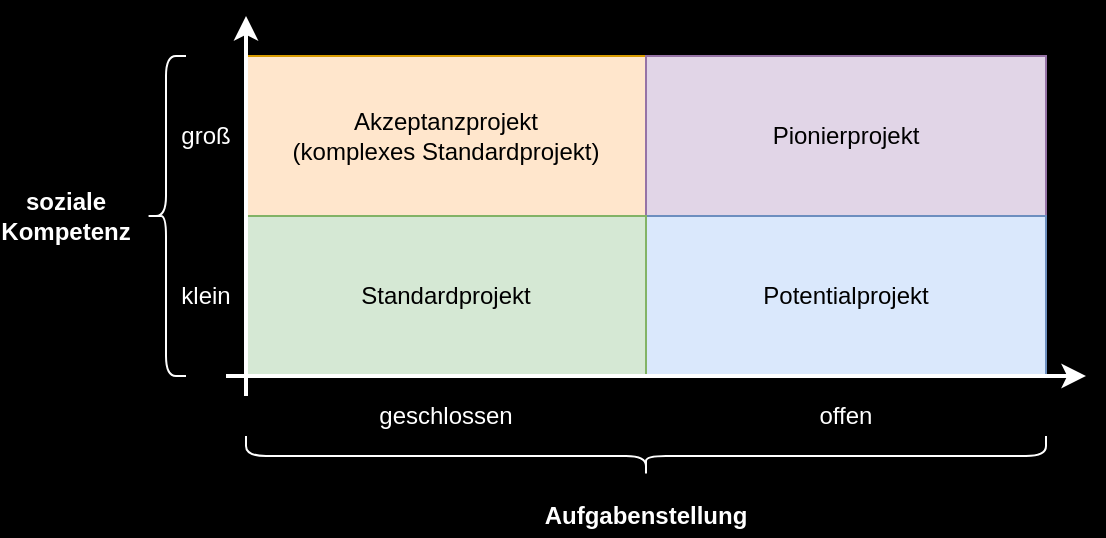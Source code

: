 <mxfile compressed="false" version="14.1.8" type="device">
  <diagram id="7R6dVYdDXXyjmVBWF1pv" name="Seite-1">
    <mxGraphModel dx="782" dy="497" grid="1" gridSize="10" guides="1" tooltips="1" connect="1" arrows="1" fold="1" page="1" pageScale="1" pageWidth="827" pageHeight="1169" background="#000000" math="0" shadow="0">
      <root>
        <mxCell id="0" />
        <mxCell id="1" parent="0" />
        <mxCell id="QBZ3JtobXY-l4nz9YO6q-1" value="Akzeptanzprojekt&lt;br&gt;(komplexes Standardprojekt)" style="rounded=0;whiteSpace=wrap;html=1;fillColor=#ffe6cc;strokeColor=#d79b00;" parent="1" vertex="1">
          <mxGeometry x="160" y="80" width="200" height="80" as="geometry" />
        </mxCell>
        <mxCell id="QBZ3JtobXY-l4nz9YO6q-2" value="Pionierprojekt" style="rounded=0;whiteSpace=wrap;html=1;fillColor=#e1d5e7;strokeColor=#9673a6;sketch=0;" parent="1" vertex="1">
          <mxGeometry x="360" y="80" width="200" height="80" as="geometry" />
        </mxCell>
        <mxCell id="QBZ3JtobXY-l4nz9YO6q-3" value="Potentialprojekt" style="rounded=0;whiteSpace=wrap;html=1;fillColor=#dae8fc;strokeColor=#6c8ebf;" parent="1" vertex="1">
          <mxGeometry x="360" y="160" width="200" height="80" as="geometry" />
        </mxCell>
        <mxCell id="QBZ3JtobXY-l4nz9YO6q-4" value="Standardprojekt" style="rounded=0;whiteSpace=wrap;html=1;fillColor=#d5e8d4;strokeColor=#82b366;" parent="1" vertex="1">
          <mxGeometry x="160" y="160" width="200" height="80" as="geometry" />
        </mxCell>
        <mxCell id="QBZ3JtobXY-l4nz9YO6q-5" value="" style="endArrow=classic;html=1;startArrow=none;startFill=0;strokeWidth=2;fontColor=#FFFFFF;strokeColor=#FFFFFF;" parent="1" edge="1">
          <mxGeometry width="50" height="50" relative="1" as="geometry">
            <mxPoint x="160" y="250" as="sourcePoint" />
            <mxPoint x="160" y="60" as="targetPoint" />
          </mxGeometry>
        </mxCell>
        <mxCell id="QBZ3JtobXY-l4nz9YO6q-6" value="" style="endArrow=classic;html=1;startArrow=none;startFill=0;strokeWidth=2;fontColor=#FFFFFF;strokeColor=#FFFFFF;" parent="1" edge="1">
          <mxGeometry width="50" height="50" relative="1" as="geometry">
            <mxPoint x="150" y="240" as="sourcePoint" />
            <mxPoint x="580" y="240" as="targetPoint" />
          </mxGeometry>
        </mxCell>
        <mxCell id="QBZ3JtobXY-l4nz9YO6q-7" value="geschlossen" style="text;html=1;strokeColor=none;fillColor=none;align=center;verticalAlign=middle;whiteSpace=wrap;rounded=0;fontColor=#FFFFFF;" parent="1" vertex="1">
          <mxGeometry x="220" y="250" width="80" height="20" as="geometry" />
        </mxCell>
        <mxCell id="QBZ3JtobXY-l4nz9YO6q-8" value="offen" style="text;html=1;strokeColor=none;fillColor=none;align=center;verticalAlign=middle;whiteSpace=wrap;rounded=0;fontColor=#FFFFFF;" parent="1" vertex="1">
          <mxGeometry x="420" y="250" width="80" height="20" as="geometry" />
        </mxCell>
        <mxCell id="QBZ3JtobXY-l4nz9YO6q-10" value="groß" style="text;html=1;strokeColor=none;fillColor=none;align=center;verticalAlign=middle;whiteSpace=wrap;rounded=0;fontColor=#FFFFFF;" parent="1" vertex="1">
          <mxGeometry x="120" y="110" width="40" height="20" as="geometry" />
        </mxCell>
        <mxCell id="QBZ3JtobXY-l4nz9YO6q-11" value="klein" style="text;html=1;strokeColor=none;fillColor=none;align=center;verticalAlign=middle;whiteSpace=wrap;rounded=0;fontColor=#FFFFFF;" parent="1" vertex="1">
          <mxGeometry x="120" y="190" width="40" height="20" as="geometry" />
        </mxCell>
        <mxCell id="QBZ3JtobXY-l4nz9YO6q-13" value="" style="shape=curlyBracket;whiteSpace=wrap;html=1;rounded=1;rotation=-90;fontColor=#FFFFFF;strokeColor=#FFFFFF;" parent="1" vertex="1">
          <mxGeometry x="350" y="80" width="20" height="400" as="geometry" />
        </mxCell>
        <mxCell id="QBZ3JtobXY-l4nz9YO6q-14" value="" style="shape=curlyBracket;whiteSpace=wrap;html=1;rounded=1;fontColor=#FFFFFF;strokeColor=#FFFFFF;" parent="1" vertex="1">
          <mxGeometry x="110" y="80" width="20" height="160" as="geometry" />
        </mxCell>
        <mxCell id="QBZ3JtobXY-l4nz9YO6q-15" value="Aufgabenstellung" style="text;html=1;strokeColor=none;fillColor=none;align=center;verticalAlign=middle;whiteSpace=wrap;rounded=0;fontStyle=1;fontColor=#FFFFFF;" parent="1" vertex="1">
          <mxGeometry x="340" y="300" width="40" height="20" as="geometry" />
        </mxCell>
        <mxCell id="QBZ3JtobXY-l4nz9YO6q-16" value="soziale Kompetenz" style="text;html=1;strokeColor=none;fillColor=none;align=center;verticalAlign=middle;whiteSpace=wrap;rounded=0;fontStyle=1;fontColor=#FFFFFF;" parent="1" vertex="1">
          <mxGeometry x="50" y="150" width="40" height="20" as="geometry" />
        </mxCell>
      </root>
    </mxGraphModel>
  </diagram>
</mxfile>
